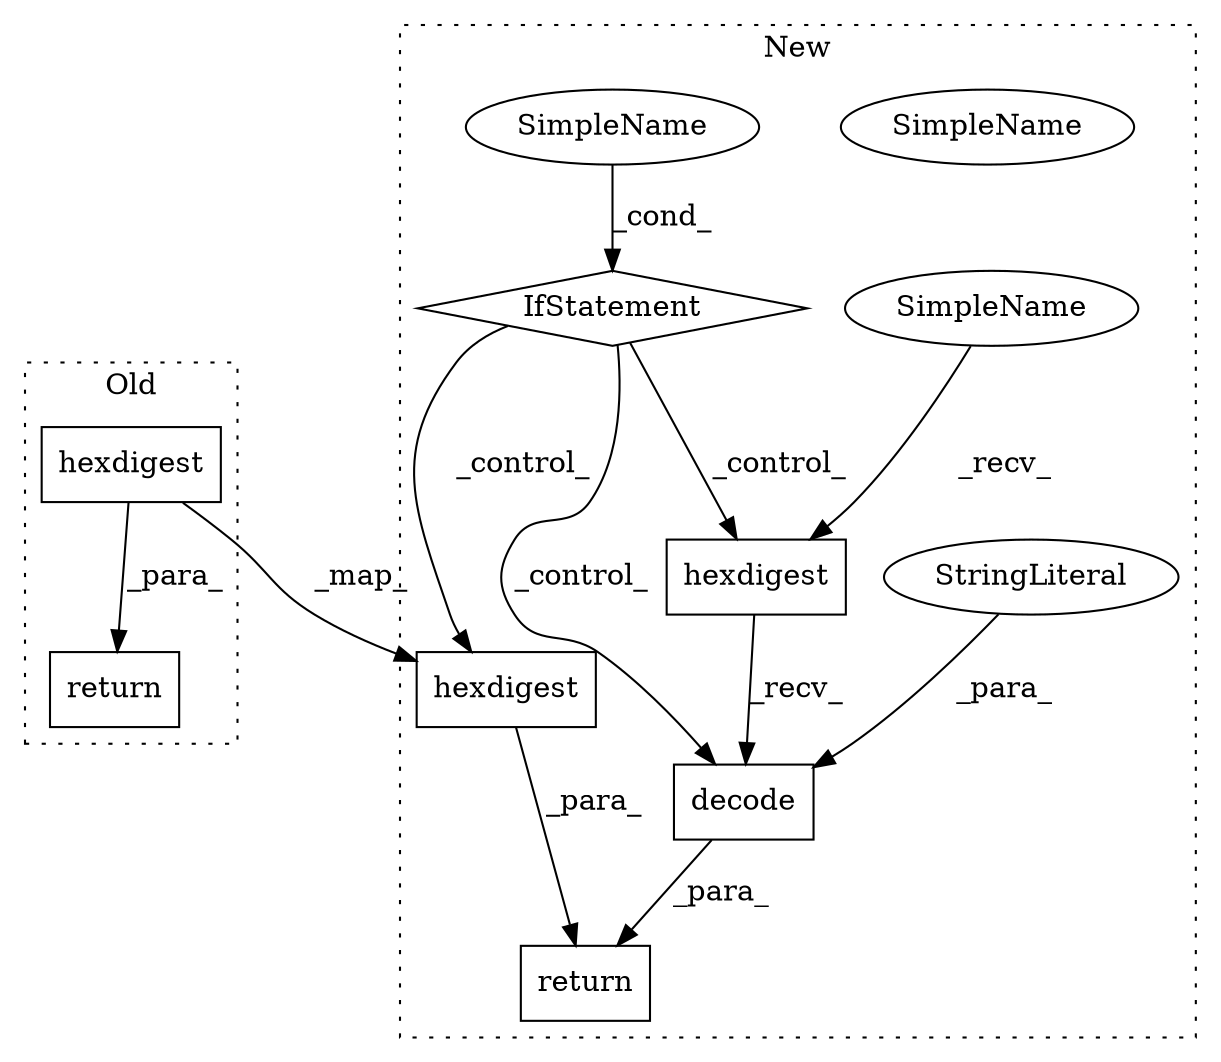 digraph G {
subgraph cluster0 {
1 [label="return" a="41" s="3352" l="7" shape="box"];
6 [label="hexdigest" a="32" s="3366" l="11" shape="box"];
label = "Old";
style="dotted";
}
subgraph cluster1 {
2 [label="hexdigest" a="32" s="3435" l="11" shape="box"];
3 [label="return" a="41" s="3393" l="7" shape="box"];
4 [label="decode" a="32" s="3447,3461" l="7,1" shape="box"];
5 [label="hexdigest" a="32" s="3414" l="11" shape="box"];
7 [label="IfStatement" a="25" s="3404" l="3" shape="diamond"];
8 [label="SimpleName" a="42" s="3401" l="3" shape="ellipse"];
9 [label="StringLiteral" a="45" s="3454" l="7" shape="ellipse"];
10 [label="SimpleName" a="42" s="3428" l="6" shape="ellipse"];
11 [label="SimpleName" a="42" s="3401" l="3" shape="ellipse"];
label = "New";
style="dotted";
}
2 -> 4 [label="_recv_"];
4 -> 3 [label="_para_"];
5 -> 3 [label="_para_"];
6 -> 5 [label="_map_"];
6 -> 1 [label="_para_"];
7 -> 2 [label="_control_"];
7 -> 4 [label="_control_"];
7 -> 5 [label="_control_"];
9 -> 4 [label="_para_"];
10 -> 2 [label="_recv_"];
11 -> 7 [label="_cond_"];
}